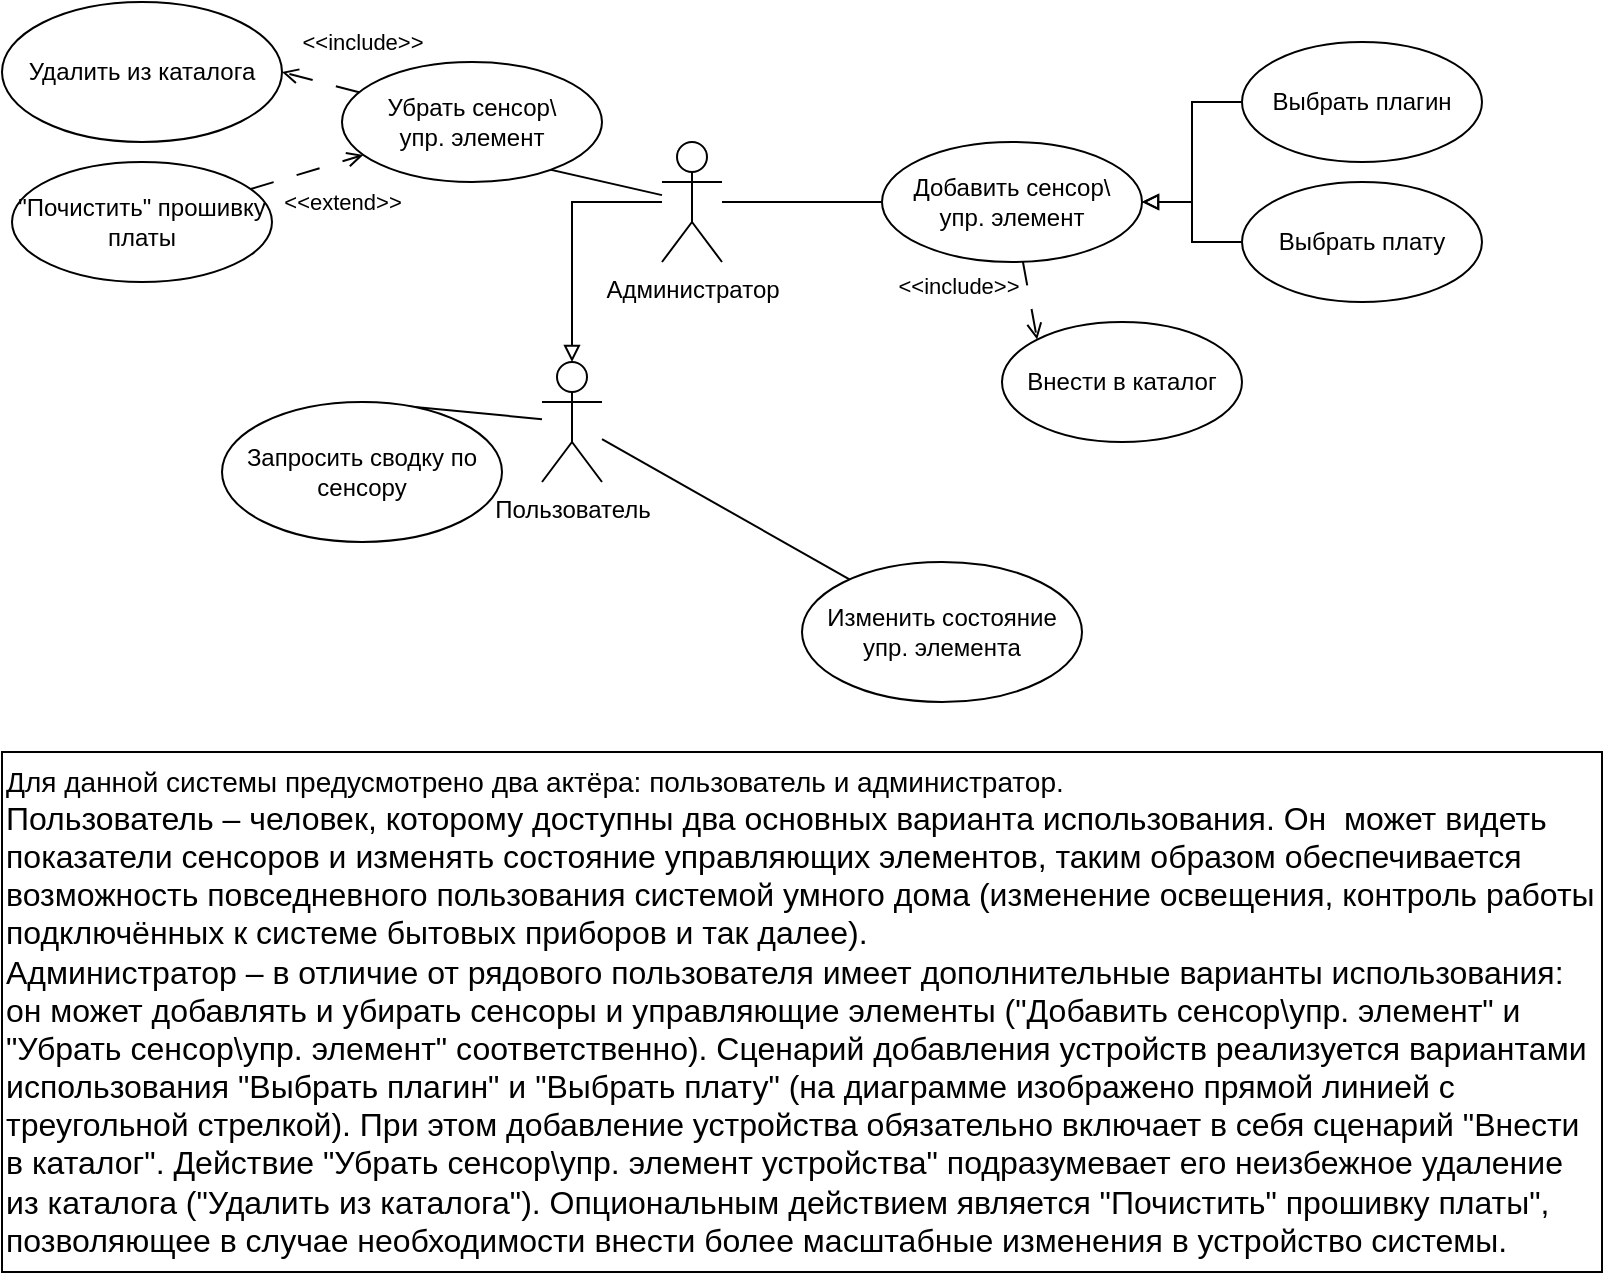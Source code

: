 <mxfile version="22.1.7" type="github">
  <diagram name="Страница — 1" id="LTqVgdhhhah4Ef-IsAjk">
    <mxGraphModel dx="2247" dy="659" grid="1" gridSize="10" guides="1" tooltips="1" connect="1" arrows="1" fold="1" page="1" pageScale="1" pageWidth="827" pageHeight="1169" math="0" shadow="0">
      <root>
        <mxCell id="0" />
        <mxCell id="1" parent="0" />
        <mxCell id="8Lzk3z1pBCngfyzM7mtx-12" style="edgeStyle=orthogonalEdgeStyle;rounded=0;orthogonalLoop=1;jettySize=auto;html=1;endArrow=none;endFill=0;" parent="1" source="8Lzk3z1pBCngfyzM7mtx-1" target="8Lzk3z1pBCngfyzM7mtx-4" edge="1">
          <mxGeometry relative="1" as="geometry" />
        </mxCell>
        <mxCell id="8Lzk3z1pBCngfyzM7mtx-21" style="rounded=0;orthogonalLoop=1;jettySize=auto;html=1;entryX=0;entryY=0.5;entryDx=0;entryDy=0;endArrow=none;endFill=0;" parent="1" source="8Lzk3z1pBCngfyzM7mtx-1" target="8Lzk3z1pBCngfyzM7mtx-20" edge="1">
          <mxGeometry relative="1" as="geometry" />
        </mxCell>
        <mxCell id="8Lzk3z1pBCngfyzM7mtx-1" value="Администратор" style="shape=umlActor;verticalLabelPosition=bottom;verticalAlign=top;html=1;" parent="1" vertex="1">
          <mxGeometry x="310" y="150" width="30" height="60" as="geometry" />
        </mxCell>
        <mxCell id="8Lzk3z1pBCngfyzM7mtx-9" value="&amp;lt;&amp;lt;include&amp;gt;&amp;gt;" style="rounded=0;orthogonalLoop=1;jettySize=auto;html=1;entryX=0;entryY=0;entryDx=0;entryDy=0;endArrow=open;endFill=0;dashed=1;dashPattern=12 12;" parent="1" source="8Lzk3z1pBCngfyzM7mtx-4" target="8Lzk3z1pBCngfyzM7mtx-8" edge="1">
          <mxGeometry x="-0.684" y="-34" relative="1" as="geometry">
            <mxPoint as="offset" />
          </mxGeometry>
        </mxCell>
        <mxCell id="8Lzk3z1pBCngfyzM7mtx-4" value="Добавить сенсор\&lt;br&gt;упр. элемент" style="ellipse;whiteSpace=wrap;html=1;" parent="1" vertex="1">
          <mxGeometry x="420" y="150" width="130" height="60" as="geometry" />
        </mxCell>
        <mxCell id="8Lzk3z1pBCngfyzM7mtx-16" style="rounded=0;orthogonalLoop=1;jettySize=auto;html=1;entryX=0.5;entryY=0;entryDx=0;entryDy=0;endArrow=none;endFill=0;" parent="1" source="8Lzk3z1pBCngfyzM7mtx-5" target="8Lzk3z1pBCngfyzM7mtx-14" edge="1">
          <mxGeometry relative="1" as="geometry" />
        </mxCell>
        <mxCell id="8Lzk3z1pBCngfyzM7mtx-17" style="rounded=0;orthogonalLoop=1;jettySize=auto;html=1;endArrow=none;endFill=0;" parent="1" source="8Lzk3z1pBCngfyzM7mtx-5" target="8Lzk3z1pBCngfyzM7mtx-15" edge="1">
          <mxGeometry relative="1" as="geometry" />
        </mxCell>
        <mxCell id="8Lzk3z1pBCngfyzM7mtx-5" value="Пользователь" style="shape=umlActor;verticalLabelPosition=bottom;verticalAlign=top;html=1;" parent="1" vertex="1">
          <mxGeometry x="250" y="260" width="30" height="60" as="geometry" />
        </mxCell>
        <mxCell id="8Lzk3z1pBCngfyzM7mtx-10" style="edgeStyle=orthogonalEdgeStyle;rounded=0;orthogonalLoop=1;jettySize=auto;html=1;entryX=1;entryY=0.5;entryDx=0;entryDy=0;endArrow=block;endFill=0;" parent="1" source="8Lzk3z1pBCngfyzM7mtx-6" target="8Lzk3z1pBCngfyzM7mtx-4" edge="1">
          <mxGeometry relative="1" as="geometry" />
        </mxCell>
        <mxCell id="8Lzk3z1pBCngfyzM7mtx-6" value="Выбрать плагин" style="ellipse;whiteSpace=wrap;html=1;" parent="1" vertex="1">
          <mxGeometry x="600" y="100" width="120" height="60" as="geometry" />
        </mxCell>
        <mxCell id="8Lzk3z1pBCngfyzM7mtx-11" style="edgeStyle=orthogonalEdgeStyle;rounded=0;orthogonalLoop=1;jettySize=auto;html=1;endArrow=block;endFill=0;" parent="1" source="8Lzk3z1pBCngfyzM7mtx-7" target="8Lzk3z1pBCngfyzM7mtx-4" edge="1">
          <mxGeometry relative="1" as="geometry" />
        </mxCell>
        <mxCell id="8Lzk3z1pBCngfyzM7mtx-7" value="Выбрать плату" style="ellipse;whiteSpace=wrap;html=1;" parent="1" vertex="1">
          <mxGeometry x="600" y="170" width="120" height="60" as="geometry" />
        </mxCell>
        <mxCell id="8Lzk3z1pBCngfyzM7mtx-8" value="Внести в каталог" style="ellipse;whiteSpace=wrap;html=1;" parent="1" vertex="1">
          <mxGeometry x="480" y="240" width="120" height="60" as="geometry" />
        </mxCell>
        <mxCell id="8Lzk3z1pBCngfyzM7mtx-14" value="Запросить сводку по сенсору" style="ellipse;whiteSpace=wrap;html=1;" parent="1" vertex="1">
          <mxGeometry x="90" y="280" width="140" height="70" as="geometry" />
        </mxCell>
        <mxCell id="8Lzk3z1pBCngfyzM7mtx-15" value="Изменить состояние упр. элемента" style="ellipse;whiteSpace=wrap;html=1;" parent="1" vertex="1">
          <mxGeometry x="380" y="360" width="140" height="70" as="geometry" />
        </mxCell>
        <mxCell id="8Lzk3z1pBCngfyzM7mtx-19" style="edgeStyle=orthogonalEdgeStyle;rounded=0;orthogonalLoop=1;jettySize=auto;html=1;entryX=0.5;entryY=0;entryDx=0;entryDy=0;entryPerimeter=0;endArrow=block;endFill=0;" parent="1" source="8Lzk3z1pBCngfyzM7mtx-1" target="8Lzk3z1pBCngfyzM7mtx-5" edge="1">
          <mxGeometry relative="1" as="geometry" />
        </mxCell>
        <mxCell id="8Lzk3z1pBCngfyzM7mtx-23" value="&amp;lt;&amp;lt;include&amp;gt;&amp;gt;" style="rounded=0;orthogonalLoop=1;jettySize=auto;html=1;entryX=1;entryY=0.5;entryDx=0;entryDy=0;dashed=1;dashPattern=12 12;endArrow=open;endFill=0;" parent="1" source="8Lzk3z1pBCngfyzM7mtx-20" target="8Lzk3z1pBCngfyzM7mtx-22" edge="1">
          <mxGeometry x="-0.75" y="-25" relative="1" as="geometry">
            <mxPoint as="offset" />
          </mxGeometry>
        </mxCell>
        <mxCell id="8Lzk3z1pBCngfyzM7mtx-20" value="Убрать сенсор\&lt;br&gt;упр. элемент" style="ellipse;whiteSpace=wrap;html=1;" parent="1" vertex="1">
          <mxGeometry x="150" y="110" width="130" height="60" as="geometry" />
        </mxCell>
        <mxCell id="8Lzk3z1pBCngfyzM7mtx-22" value="Удалить из каталога" style="ellipse;whiteSpace=wrap;html=1;" parent="1" vertex="1">
          <mxGeometry x="-20" y="80" width="140" height="70" as="geometry" />
        </mxCell>
        <mxCell id="8Lzk3z1pBCngfyzM7mtx-25" value="&amp;lt;&amp;lt;extend&amp;gt;&amp;gt;" style="rounded=0;orthogonalLoop=1;jettySize=auto;html=1;dashed=1;dashPattern=12 12;endArrow=open;endFill=0;" parent="1" source="8Lzk3z1pBCngfyzM7mtx-24" target="8Lzk3z1pBCngfyzM7mtx-20" edge="1">
          <mxGeometry x="0.418" y="-19" relative="1" as="geometry">
            <mxPoint as="offset" />
          </mxGeometry>
        </mxCell>
        <mxCell id="8Lzk3z1pBCngfyzM7mtx-24" value="&quot;Почистить&quot; прошивку платы" style="ellipse;whiteSpace=wrap;html=1;" parent="1" vertex="1">
          <mxGeometry x="-15" y="160" width="130" height="60" as="geometry" />
        </mxCell>
        <mxCell id="7xNzpW6Ljf1oBYX3WRYf-2" value="&lt;div&gt;&lt;font style=&quot;font-size: 14px;&quot;&gt;Для данной системы предусмотрено два актёра: пользователь и администратор.&lt;/font&gt;&lt;/div&gt;&lt;div&gt;&lt;font size=&quot;3&quot;&gt;Пользователь – человек, которому доступны два основных варианта использования. Он&amp;nbsp; может видеть показатели сенсоров и изменять состояние управляющих элементов, таким образом обеспечивается возможность повседневного пользования системой умного дома (изменение освещения, контроль работы подключённых к системе бытовых приборов и так далее).&lt;/font&gt;&lt;/div&gt;&lt;div&gt;&lt;font size=&quot;3&quot;&gt;Администратор – в отличие от рядового пользователя имеет дополнительные варианты использования: он может добавлять и убирать сенсоры и управляющие элементы (&quot;Добавить сенсор\упр. элемент&quot; и &quot;Убрать сенсор\упр. элемент&quot; соответственно). Сценарий добавления устройств реализуется вариантами использования &quot;Выбрать плагин&quot; и &quot;Выбрать плату&quot; (на диаграмме изображено прямой линией с треугольной стрелкой). При этом добавление устройства обязательно включает в себя сценарий &quot;Внести в каталог&quot;. Действие &quot;Убрать сенсор\упр. элемент устройства&quot; подразумевает его неизбежное удаление из каталога (&quot;Удалить из каталога&quot;). Опциональным действием является &quot;Почистить&quot; прошивку платы&quot;, позволяющее в случае необходимости внести более масштабные изменения в устройство системы.&lt;/font&gt;&lt;/div&gt;" style="rounded=0;whiteSpace=wrap;html=1;align=left;" vertex="1" parent="1">
          <mxGeometry x="-20" y="455" width="800" height="260" as="geometry" />
        </mxCell>
      </root>
    </mxGraphModel>
  </diagram>
</mxfile>
